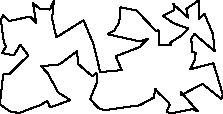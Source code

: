unitsize(0.001cm);
// 23575.8
draw((3477,949)--(3393,782));
draw((3393,782)--(3803,886));
draw((3803,886)--(3972,329));
draw((3972,329)--(3941,258));
draw((3941,258)--(3613,523));
draw((3613,523)--(3232,324));
draw((3232,324)--(3230,380));
draw((3230,380)--(3527,41));
draw((3527,41)--(3431,78));
draw((3431,78)--(3048,1));
draw((3048,1)--(2977,39));
draw((2977,39)--(3035,152));
draw((3035,152)--(3019,189));
draw((3019,189)--(2823,376));
draw((2823,376)--(2779,435));
draw((2779,435)--(2753,283));
draw((2753,283)--(2502,146));
draw((2502,146)--(1878,59));
draw((1878,59)--(1782,93));
draw((1782,93)--(1628,253));
draw((1628,253)--(1754,559));
draw((1754,559)--(1741,712));
draw((1741,712)--(1668,658));
draw((1668,658)--(1419,872));
draw((1419,872)--(1398,1100));
draw((1398,1100)--(1086,868));
draw((1086,868)--(765,833));
draw((765,833)--(878,715));
draw((878,715)--(1067,371));
draw((1067,371)--(1280,237));
draw((1280,237)--(923,108));
draw((923,108)--(876,220));
draw((876,220)--(741,146));
draw((741,146)--(640,110));
draw((640,110)--(374,9));
draw((374,9)--(217,38));
draw((217,38)--(48,154));
draw((48,154)--(48,267));
draw((48,267)--(96,691));
draw((96,691)--(201,693));
draw((201,693)--(382,872));
draw((382,872)--(538,1023));
draw((538,1023)--(397,1217));
draw((397,1217)--(285,1029));
draw((285,1029)--(78,1066));
draw((78,1066)--(144,1185));
draw((144,1185)--(106,1267));
draw((106,1267)--(53,1657));
draw((53,1657)--(91,1732));
draw((91,1732)--(198,1632));
draw((198,1632)--(571,1711));
draw((571,1711)--(678,1599));
draw((678,1599)--(618,1953));
draw((618,1953)--(739,1850));
draw((739,1850)--(920,1835));
draw((920,1835)--(989,1997));
draw((989,1997)--(958,1670));
draw((958,1670)--(1034,1344));
draw((1034,1344)--(1513,1646));
draw((1513,1646)--(1689,1223));
draw((1689,1223)--(1806,733));
draw((1806,733)--(2186,766));
draw((2186,766)--(2081,1011));
draw((2081,1011)--(2503,1172));
draw((2503,1172)--(2609,1286));
draw((2609,1286)--(2643,1320));
draw((2643,1320)--(2502,1274));
draw((2502,1274)--(2243,1332));
draw((2243,1332)--(1937,1400));
draw((1937,1400)--(2053,1461));
draw((2053,1461)--(2143,1611));
draw((2143,1611)--(2164,1874));
draw((2164,1874)--(2445,1820));
draw((2445,1820)--(2790,1457));
draw((2790,1457)--(2835,1472));
draw((2835,1472)--(2849,1214));
draw((2849,1214)--(3061,1211));
draw((3061,1211)--(3029,1242));
draw((3029,1242)--(3239,1376));
draw((3239,1376)--(3364,1498));
draw((3364,1498)--(3098,1594));
draw((3098,1594)--(2916,1724));
draw((2916,1724)--(3105,1823));
draw((3105,1823)--(3104,1931));
draw((3104,1931)--(3083,1938));
draw((3083,1938)--(3359,1693));
draw((3359,1693)--(3326,1846));
draw((3326,1846)--(3548,1999));
draw((3548,1999)--(3551,1673));
draw((3551,1673)--(3646,1758));
draw((3646,1758)--(3702,1624));
draw((3702,1624)--(3796,1401));
draw((3796,1401)--(3825,1101));
draw((3825,1101)--(3468,1404));
draw((3468,1404)--(3404,1307));
draw((3404,1307)--(3423,1241));
draw((3423,1241)--(3430,1088));
draw((3430,1088)--(3502,1067));
draw((3502,1067)--(3479,1023));
draw((3479,1023)--(3477,949));
